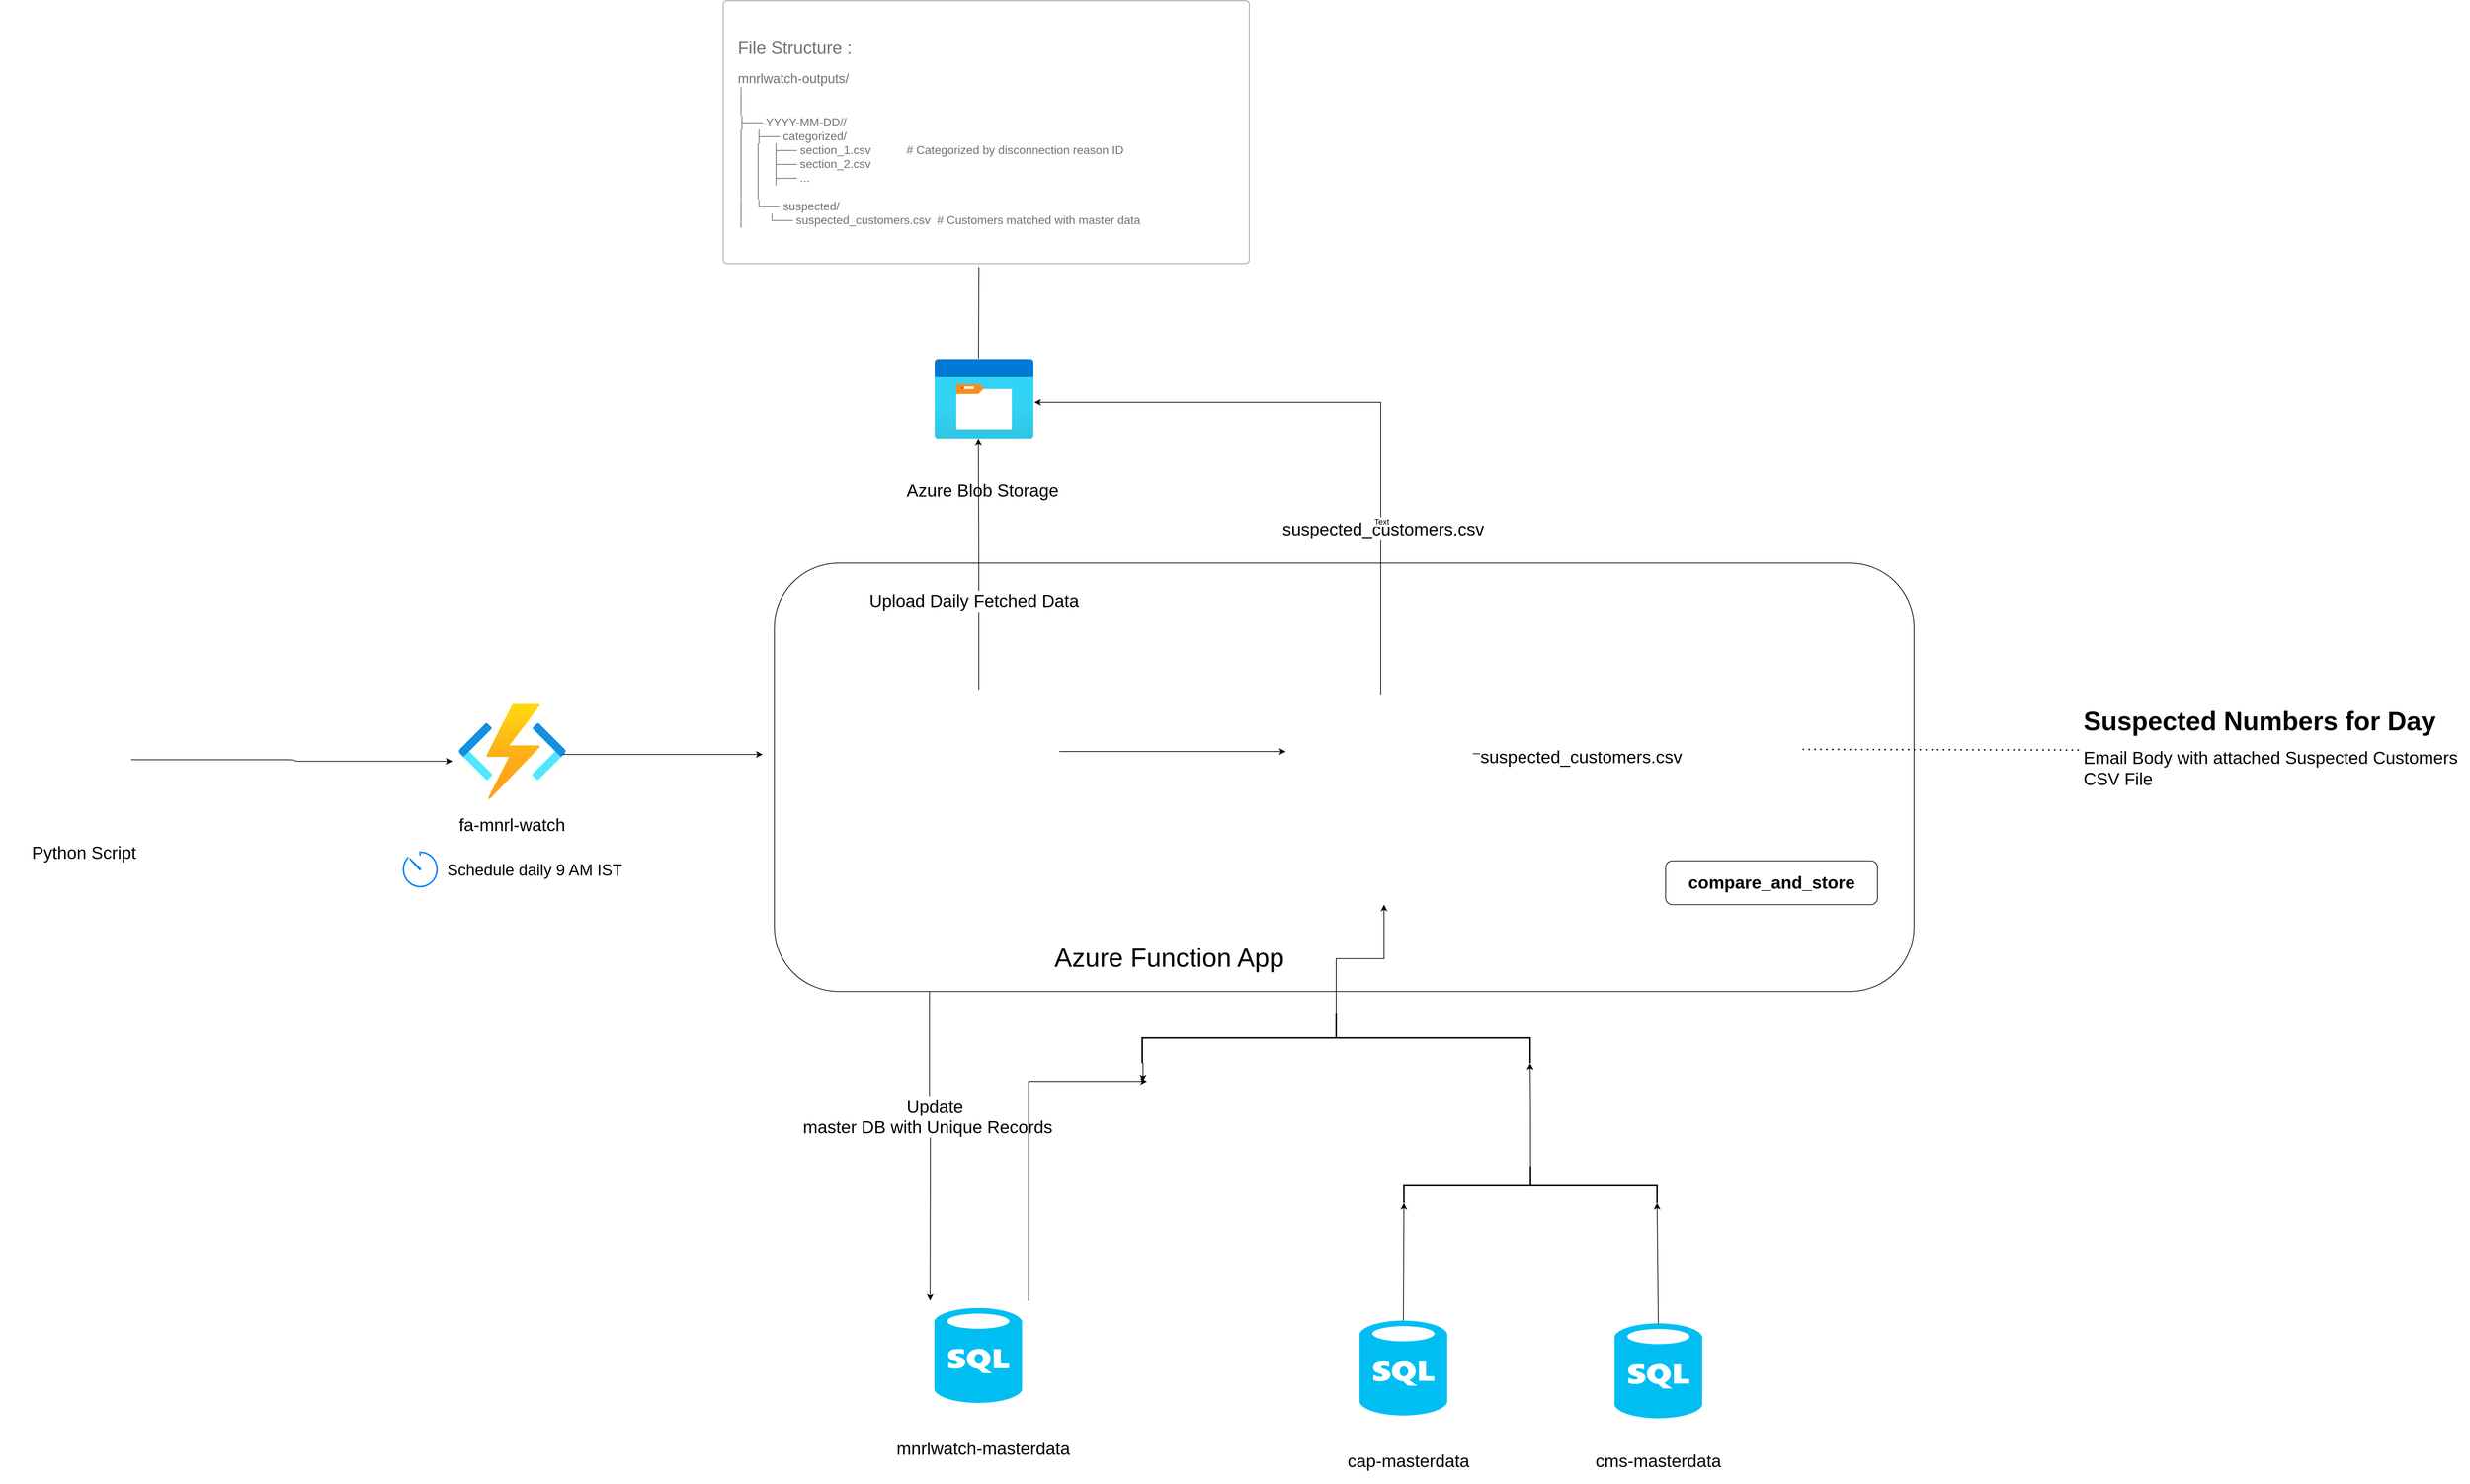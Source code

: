 <mxfile version="28.0.4">
  <diagram name="Page-1" id="LotdtbK56M1U0fD4xoZM">
    <mxGraphModel dx="3994" dy="4188" grid="1" gridSize="10" guides="1" tooltips="1" connect="1" arrows="1" fold="1" page="1" pageScale="1" pageWidth="850" pageHeight="1100" math="0" shadow="0">
      <root>
        <mxCell id="0" />
        <mxCell id="1" parent="0" />
        <mxCell id="mIL93Vf3M8vq30EBRDWd-26" value="" style="group;rounded=1;" parent="1" vertex="1" connectable="0">
          <mxGeometry x="1670" y="368.2" width="252" height="212.8" as="geometry" />
        </mxCell>
        <mxCell id="A0rfGZy11yUYFwmw5L6u-42" value="" style="strokeWidth=2;html=1;shape=mxgraph.flowchart.annotation_2;align=left;labelPosition=right;pointerEvents=1;rotation=90;rounded=1;" parent="mIL93Vf3M8vq30EBRDWd-26" vertex="1">
          <mxGeometry x="100" y="-150" width="50" height="346.5" as="geometry" />
        </mxCell>
        <mxCell id="mIL93Vf3M8vq30EBRDWd-27" value="" style="group;rounded=1;" parent="1" vertex="1" connectable="0">
          <mxGeometry x="1502" y="587.2" width="252" height="212.8" as="geometry" />
        </mxCell>
        <mxCell id="mIL93Vf3M8vq30EBRDWd-28" value="" style="verticalLabelPosition=bottom;html=1;verticalAlign=top;align=center;strokeColor=none;fillColor=#00BEF2;shape=mxgraph.azure.sql_database;rounded=1;" parent="mIL93Vf3M8vq30EBRDWd-27" vertex="1">
          <mxGeometry x="59" y="-10" width="120" height="130" as="geometry" />
        </mxCell>
        <mxCell id="mIL93Vf3M8vq30EBRDWd-29" value="&lt;span style=&quot;font-size: 24px;&quot;&gt;cap-masterdata&lt;/span&gt;" style="text;html=1;align=center;verticalAlign=middle;whiteSpace=wrap;rounded=1;" parent="mIL93Vf3M8vq30EBRDWd-27" vertex="1">
          <mxGeometry y="152.8" width="252" height="60" as="geometry" />
        </mxCell>
        <mxCell id="A0rfGZy11yUYFwmw5L6u-1" value="" style="group;rounded=1;" parent="1" vertex="1" connectable="0">
          <mxGeometry x="-300" y="-275.25" width="230" height="240.0" as="geometry" />
        </mxCell>
        <mxCell id="mIL93Vf3M8vq30EBRDWd-34" value="" style="group;rounded=1;" parent="A0rfGZy11yUYFwmw5L6u-1" vertex="1" connectable="0">
          <mxGeometry width="230" height="193.548" as="geometry" />
        </mxCell>
        <mxCell id="mIL93Vf3M8vq30EBRDWd-6" value="" style="shape=image;html=1;verticalAlign=top;verticalLabelPosition=bottom;labelBackgroundColor=#ffffff;imageAspect=0;aspect=fixed;image=https://cdn0.iconfinder.com/data/icons/long-shadow-web-icons/512/python-128.png;rounded=1;" parent="mIL93Vf3M8vq30EBRDWd-34" vertex="1">
          <mxGeometry x="50.483" y="19.998" width="129.032" height="129.032" as="geometry" />
        </mxCell>
        <mxCell id="mIL93Vf3M8vq30EBRDWd-32" value="&lt;font style=&quot;font-size: 24px;&quot;&gt;Python Script&lt;/font&gt;" style="text;html=1;align=center;verticalAlign=middle;whiteSpace=wrap;rounded=1;" parent="A0rfGZy11yUYFwmw5L6u-1" vertex="1">
          <mxGeometry y="183.548" width="230" height="56.452" as="geometry" />
        </mxCell>
        <mxCell id="A0rfGZy11yUYFwmw5L6u-4" value="" style="group;rounded=1;" parent="1" vertex="1" connectable="0">
          <mxGeometry x="898.63" y="-286.75" width="1411.37" height="406.75" as="geometry" />
        </mxCell>
        <mxCell id="mIL93Vf3M8vq30EBRDWd-19" value="" style="aspect=fixed;html=1;dashed=0;whitespace=wrap;verticalLabelPosition=bottom;verticalAlign=top;fillColor=#2875E2;strokeColor=#ffffff;points=[[0.005,0.63,0],[0.1,0.2,0],[0.9,0.2,0],[0.5,0,0],[0.995,0.63,0],[0.72,0.99,0],[0.5,1,0],[0.28,0.99,0]];shape=mxgraph.kubernetes.icon2;kubernetesLabel=1;prIcon=api;rounded=1;" parent="A0rfGZy11yUYFwmw5L6u-4" vertex="1">
          <mxGeometry x="71.93" width="138.53" height="133" as="geometry" />
        </mxCell>
        <mxCell id="mIL93Vf3M8vq30EBRDWd-20" value="&lt;font style=&quot;font-size: 24px;&quot;&gt;MNRL GOV API&lt;/font&gt;" style="text;html=1;align=center;verticalAlign=middle;whiteSpace=wrap;rounded=1;" parent="A0rfGZy11yUYFwmw5L6u-4" vertex="1">
          <mxGeometry y="46.75" width="280" height="224" as="geometry" />
        </mxCell>
        <mxCell id="65zSUhwhdI0BgLda2XyE-30" style="edgeStyle=orthogonalEdgeStyle;rounded=0;orthogonalLoop=1;jettySize=auto;html=1;exitX=0.25;exitY=1;exitDx=0;exitDy=0;" parent="A0rfGZy11yUYFwmw5L6u-4" source="65zSUhwhdI0BgLda2XyE-1" edge="1">
          <mxGeometry relative="1" as="geometry">
            <mxPoint x="74.513" y="836.75" as="targetPoint" />
          </mxGeometry>
        </mxCell>
        <mxCell id="65zSUhwhdI0BgLda2XyE-34" value="&lt;font style=&quot;font-size: 24px;&quot;&gt;&amp;nbsp;Update&lt;br style=&quot;&quot;&gt;master DB with Unique Records&amp;nbsp;&amp;nbsp;&lt;/font&gt;" style="edgeLabel;html=1;align=center;verticalAlign=middle;resizable=0;points=[];" parent="65zSUhwhdI0BgLda2XyE-30" vertex="1" connectable="0">
          <mxGeometry x="0.061" y="2" relative="1" as="geometry">
            <mxPoint as="offset" />
          </mxGeometry>
        </mxCell>
        <mxCell id="65zSUhwhdI0BgLda2XyE-1" value="&lt;font style=&quot;font-size: 24px;&quot;&gt;&lt;b&gt;fetch_and_append&lt;/b&gt;&lt;/font&gt;" style="rounded=1;whiteSpace=wrap;html=1;" parent="A0rfGZy11yUYFwmw5L6u-4" vertex="1">
          <mxGeometry x="1.2" y="240" width="290" height="60" as="geometry" />
        </mxCell>
        <mxCell id="A0rfGZy11yUYFwmw5L6u-5" value="" style="group;rounded=1;" parent="1" vertex="1" connectable="0">
          <mxGeometry x="872" y="-740" width="350" height="230.0" as="geometry" />
        </mxCell>
        <mxCell id="mIL93Vf3M8vq30EBRDWd-46" value="" style="image;aspect=fixed;html=1;points=[];align=center;fontSize=12;image=img/lib/azure2/general/Storage_Container.svg;rounded=1;" parent="A0rfGZy11yUYFwmw5L6u-5" vertex="1">
          <mxGeometry x="107.31" width="135.38" height="110" as="geometry" />
        </mxCell>
        <mxCell id="mIL93Vf3M8vq30EBRDWd-47" value="&lt;font style=&quot;font-size: 24px;&quot;&gt;Azure Blob Storage&lt;/font&gt;" style="text;html=1;align=center;verticalAlign=middle;whiteSpace=wrap;rounded=1;" parent="A0rfGZy11yUYFwmw5L6u-5" vertex="1">
          <mxGeometry x="-2" y="140.001" width="350" height="81.429" as="geometry" />
        </mxCell>
        <mxCell id="A0rfGZy11yUYFwmw5L6u-9" value="" style="group;rounded=1;" parent="1" vertex="1" connectable="0">
          <mxGeometry x="1429" y="-275.25" width="330" height="283" as="geometry" />
        </mxCell>
        <mxCell id="A0rfGZy11yUYFwmw5L6u-12" value="" style="group;rounded=1;" parent="A0rfGZy11yUYFwmw5L6u-9" vertex="1" connectable="0">
          <mxGeometry width="330" height="283" as="geometry" />
        </mxCell>
        <mxCell id="mIL93Vf3M8vq30EBRDWd-40" value="" style="rounded=1;whiteSpace=wrap;html=1;fillColor=light-dark(#FFFFFF,transparent);" parent="A0rfGZy11yUYFwmw5L6u-12" vertex="1">
          <mxGeometry x="87.421" width="155.159" height="102.0" as="geometry" />
        </mxCell>
        <mxCell id="mIL93Vf3M8vq30EBRDWd-42" value="&lt;font style=&quot;font-size: 24px;&quot;&gt;Compare&lt;/font&gt;" style="text;html=1;align=center;verticalAlign=middle;whiteSpace=wrap;rounded=1;container=0;" parent="A0rfGZy11yUYFwmw5L6u-12" vertex="1">
          <mxGeometry x="0.5" y="113.0" width="330" height="80" as="geometry" />
        </mxCell>
        <mxCell id="mIL93Vf3M8vq30EBRDWd-39" value="" style="shape=singleArrow;whiteSpace=wrap;html=1;fillColor=light-dark(#000000,#FFFFFF);rounded=1;" parent="A0rfGZy11yUYFwmw5L6u-12" vertex="1">
          <mxGeometry x="109.586" y="19.997" width="110.828" height="34" as="geometry" />
        </mxCell>
        <mxCell id="mIL93Vf3M8vq30EBRDWd-38" value="" style="shape=singleArrow;direction=west;whiteSpace=wrap;html=1;fillColor=light-dark(#000000,#FFFFFF);rounded=1;" parent="A0rfGZy11yUYFwmw5L6u-12" vertex="1">
          <mxGeometry x="109.586" y="54" width="110.828" height="34" as="geometry" />
        </mxCell>
        <mxCell id="65zSUhwhdI0BgLda2XyE-16" value="&lt;span style=&quot;font-size: 24px;&quot;&gt;&lt;b&gt;compare_and_store&lt;/b&gt;&lt;/span&gt;" style="rounded=1;whiteSpace=wrap;html=1;" parent="A0rfGZy11yUYFwmw5L6u-12" vertex="1">
          <mxGeometry x="20.5" y="223" width="290" height="60" as="geometry" />
        </mxCell>
        <mxCell id="A0rfGZy11yUYFwmw5L6u-13" value="&lt;font style=&quot;font-size: 24px;&quot;&gt;File Structure :&amp;nbsp;&lt;/font&gt;&lt;div&gt;&lt;font style=&quot;&quot;&gt;&lt;div style=&quot;&quot;&gt;&lt;br&gt;&lt;div style=&quot;&quot;&gt;&lt;font style=&quot;font-size: 18px;&quot;&gt;mnrlwatch-outputs/&lt;/font&gt;&lt;/div&gt;&lt;div style=&quot;&quot;&gt;&lt;font size=&quot;3&quot;&gt;│&lt;/font&gt;&lt;/div&gt;&lt;div style=&quot;&quot;&gt;&lt;font size=&quot;3&quot;&gt;│&lt;/font&gt;&lt;/div&gt;&lt;div style=&quot;&quot;&gt;&lt;font size=&quot;3&quot;&gt;├── YYYY-MM-DD//&lt;/font&gt;&lt;/div&gt;&lt;div style=&quot;&quot;&gt;&lt;font size=&quot;3&quot;&gt;│&amp;nbsp; &amp;nbsp;├── categorized/&lt;/font&gt;&lt;/div&gt;&lt;div style=&quot;&quot;&gt;&lt;font size=&quot;3&quot;&gt;│&amp;nbsp; &amp;nbsp;│&amp;nbsp; &amp;nbsp;├── section_1.csv&amp;nbsp; &amp;nbsp; &amp;nbsp; &amp;nbsp; &amp;nbsp; &amp;nbsp;# Categorized by disconnection reason ID&lt;/font&gt;&lt;/div&gt;&lt;div style=&quot;&quot;&gt;&lt;font size=&quot;3&quot;&gt;│&amp;nbsp; &amp;nbsp;│&amp;nbsp; &amp;nbsp;├── section_2.csv&lt;/font&gt;&lt;/div&gt;&lt;div style=&quot;&quot;&gt;&lt;font size=&quot;3&quot;&gt;│&amp;nbsp; &amp;nbsp;│&amp;nbsp; &amp;nbsp;├── ...&lt;/font&gt;&lt;/div&gt;&lt;div style=&quot;&quot;&gt;&lt;font size=&quot;3&quot;&gt;│&amp;nbsp; &amp;nbsp;│&lt;/font&gt;&lt;/div&gt;&lt;div style=&quot;&quot;&gt;&lt;font size=&quot;3&quot;&gt;│&amp;nbsp; &amp;nbsp;└── suspected/&lt;/font&gt;&lt;/div&gt;&lt;div style=&quot;&quot;&gt;&lt;font size=&quot;3&quot;&gt;│&amp;nbsp; &amp;nbsp; &amp;nbsp; &amp;nbsp;└── suspected_customers.csv&amp;nbsp; # Customers matched with master data&lt;/font&gt;&lt;/div&gt;&lt;/div&gt;&lt;/font&gt;&lt;/div&gt;" style="html=1;shadow=0;dashed=0;shape=mxgraph.bootstrap.rrect;rSize=5;strokeColor=#999999;strokeWidth=1;fillColor=#FFFFFF;fontColor=#6C767D;whiteSpace=wrap;align=left;verticalAlign=middle;spacingLeft=10;fontSize=14;spacing=10;rounded=1;" parent="1" vertex="1">
          <mxGeometry x="690" y="-1230" width="720" height="360" as="geometry" />
        </mxCell>
        <mxCell id="A0rfGZy11yUYFwmw5L6u-24" style="edgeStyle=orthogonalEdgeStyle;rounded=1;orthogonalLoop=1;jettySize=auto;html=1;exitX=1;exitY=0.5;exitDx=0;exitDy=0;entryX=-0.056;entryY=0.603;entryDx=0;entryDy=0;entryPerimeter=0;" parent="1" source="mIL93Vf3M8vq30EBRDWd-6" edge="1" target="A0rfGZy11yUYFwmw5L6u-2">
          <mxGeometry relative="1" as="geometry">
            <mxPoint x="290.48" y="-206" as="targetPoint" />
            <mxPoint x="-70.004" y="-205.736" as="sourcePoint" />
          </mxGeometry>
        </mxCell>
        <mxCell id="A0rfGZy11yUYFwmw5L6u-31" value="" style="endArrow=none;html=1;rounded=1;entryX=0.486;entryY=1.014;entryDx=0;entryDy=0;entryPerimeter=0;exitX=0.444;exitY=0;exitDx=0;exitDy=0;exitPerimeter=0;" parent="1" source="mIL93Vf3M8vq30EBRDWd-46" target="A0rfGZy11yUYFwmw5L6u-13" edge="1">
          <mxGeometry width="50" height="50" relative="1" as="geometry">
            <mxPoint x="1650" y="-770" as="sourcePoint" />
            <mxPoint x="1400" y="-740" as="targetPoint" />
          </mxGeometry>
        </mxCell>
        <mxCell id="A0rfGZy11yUYFwmw5L6u-43" style="edgeStyle=orthogonalEdgeStyle;rounded=1;orthogonalLoop=1;jettySize=auto;html=1;exitX=0;exitY=0.5;exitDx=0;exitDy=0;exitPerimeter=0;entryX=1;entryY=0;entryDx=0;entryDy=0;entryPerimeter=0;" parent="1" source="A0rfGZy11yUYFwmw5L6u-42" target="65zSUhwhdI0BgLda2XyE-24" edge="1">
          <mxGeometry relative="1" as="geometry">
            <mxPoint x="1600" y="130" as="targetPoint" />
          </mxGeometry>
        </mxCell>
        <mxCell id="A0rfGZy11yUYFwmw5L6u-51" value="" style="group;rounded=1;" parent="1" vertex="1" connectable="0">
          <mxGeometry x="1930" y="-252.25" width="390" height="379" as="geometry" />
        </mxCell>
        <mxCell id="A0rfGZy11yUYFwmw5L6u-49" value="" style="html=1;verticalLabelPosition=bottom;align=center;labelBackgroundColor=#ffffff;verticalAlign=top;strokeWidth=2;strokeColor=#0080F0;shadow=0;dashed=0;shape=mxgraph.ios7.icons.mail;rounded=1;" parent="A0rfGZy11yUYFwmw5L6u-51" vertex="1">
          <mxGeometry x="136" width="100" height="94.996" as="geometry" />
        </mxCell>
        <mxCell id="qwGAWuC8RizYIpr113MT-12" value="" style="edgeStyle=orthogonalEdgeStyle;rounded=0;orthogonalLoop=1;jettySize=auto;html=1;" edge="1" parent="A0rfGZy11yUYFwmw5L6u-51" source="A0rfGZy11yUYFwmw5L6u-50" target="A0rfGZy11yUYFwmw5L6u-49">
          <mxGeometry relative="1" as="geometry" />
        </mxCell>
        <mxCell id="A0rfGZy11yUYFwmw5L6u-50" value="&lt;font style=&quot;font-size: 24px;&quot;&gt;Email&lt;/font&gt;" style="text;html=1;align=center;verticalAlign=middle;whiteSpace=wrap;rounded=1;" parent="A0rfGZy11yUYFwmw5L6u-51" vertex="1">
          <mxGeometry x="20" y="103.308" width="350.0" height="96.692" as="geometry" />
        </mxCell>
        <mxCell id="qwGAWuC8RizYIpr113MT-21" value="" style="rounded=1;whiteSpace=wrap;html=1;fillColor=light-dark(#FFFFFF,transparent);" vertex="1" parent="A0rfGZy11yUYFwmw5L6u-51">
          <mxGeometry x="-1170" y="-207.75" width="1560" height="586.75" as="geometry" />
        </mxCell>
        <mxCell id="A0rfGZy11yUYFwmw5L6u-58" value="&lt;h2&gt;&lt;span style=&quot;font-family:&amp;quot;Arial&amp;quot;,sans-serif;mso-fareast-font-family:&amp;quot;Times New Roman&amp;quot;&quot;&gt;&lt;font style=&quot;font-size: 36px;&quot;&gt;Suspected Numbers for Day&lt;/font&gt;&lt;/span&gt;&lt;/h2&gt;&lt;p&gt;&lt;font style=&quot;font-size: 24px;&quot;&gt;Email Body with attached Suspected Customers CSV File&amp;nbsp;&lt;/font&gt;&lt;/p&gt;" style="text;html=1;whiteSpace=wrap;overflow=hidden;rounded=0;" parent="1" vertex="1">
          <mxGeometry x="2550" y="-286.75" width="530" height="165.5" as="geometry" />
        </mxCell>
        <mxCell id="A0rfGZy11yUYFwmw5L6u-59" value="" style="endArrow=none;dashed=1;html=1;dashPattern=1 3;strokeWidth=2;rounded=1;exitX=1.016;exitY=0.498;exitDx=0;exitDy=0;exitPerimeter=0;entryX=0;entryY=0.5;entryDx=0;entryDy=0;" parent="1" source="A0rfGZy11yUYFwmw5L6u-49" target="A0rfGZy11yUYFwmw5L6u-58" edge="1">
          <mxGeometry width="50" height="50" relative="1" as="geometry">
            <mxPoint x="2500" y="-10" as="sourcePoint" />
            <mxPoint x="2550" y="-60" as="targetPoint" />
          </mxGeometry>
        </mxCell>
        <mxCell id="A0rfGZy11yUYFwmw5L6u-62" value="" style="group" parent="1" vertex="1" connectable="0">
          <mxGeometry x="220" y="-292.25" width="360" height="360" as="geometry" />
        </mxCell>
        <mxCell id="A0rfGZy11yUYFwmw5L6u-3" value="" style="group;rounded=1;" parent="A0rfGZy11yUYFwmw5L6u-62" vertex="1" connectable="0">
          <mxGeometry x="10" y="25.25" width="360" height="360" as="geometry" />
        </mxCell>
        <mxCell id="mIL93Vf3M8vq30EBRDWd-17" value="&lt;font style=&quot;font-size: 24px;&quot;&gt;fa-mnrl-watch&lt;/font&gt;" style="text;html=1;align=center;verticalAlign=middle;whiteSpace=wrap;rounded=1;" parent="A0rfGZy11yUYFwmw5L6u-3" vertex="1">
          <mxGeometry y="130" width="342.38" height="72.63" as="geometry" />
        </mxCell>
        <mxCell id="A0rfGZy11yUYFwmw5L6u-2" value="" style="image;aspect=fixed;html=1;points=[];align=center;fontSize=12;image=img/lib/azure2/iot/Function_Apps.svg;rounded=1;" parent="A0rfGZy11yUYFwmw5L6u-3" vertex="1">
          <mxGeometry x="97.52" width="147.34" height="130" as="geometry" />
        </mxCell>
        <mxCell id="A0rfGZy11yUYFwmw5L6u-61" value="" style="group" parent="A0rfGZy11yUYFwmw5L6u-3" vertex="1" connectable="0">
          <mxGeometry x="20" y="202.63" width="340" height="50" as="geometry" />
        </mxCell>
        <mxCell id="A0rfGZy11yUYFwmw5L6u-54" value="&lt;font style=&quot;font-size: 22px;&quot;&gt;Schedule daily 9 AM IST&amp;nbsp;&lt;/font&gt;" style="text;html=1;align=center;verticalAlign=middle;whiteSpace=wrap;rounded=1;" parent="A0rfGZy11yUYFwmw5L6u-61" vertex="1">
          <mxGeometry x="30" y="10" width="310" height="30" as="geometry" />
        </mxCell>
        <mxCell id="A0rfGZy11yUYFwmw5L6u-60" value="" style="html=1;verticalLabelPosition=bottom;align=center;labelBackgroundColor=#ffffff;verticalAlign=top;strokeWidth=2;strokeColor=#0080F0;shadow=0;dashed=0;shape=mxgraph.ios7.icons.gauge;rounded=1;" parent="A0rfGZy11yUYFwmw5L6u-61" vertex="1">
          <mxGeometry width="50" height="50" as="geometry" />
        </mxCell>
        <mxCell id="65zSUhwhdI0BgLda2XyE-3" value="" style="group;rounded=1;" parent="1" vertex="1" connectable="0">
          <mxGeometry x="920" y="570" width="252" height="212.8" as="geometry" />
        </mxCell>
        <mxCell id="65zSUhwhdI0BgLda2XyE-4" value="" style="verticalLabelPosition=bottom;html=1;verticalAlign=top;align=center;strokeColor=none;fillColor=#00BEF2;shape=mxgraph.azure.sql_database;rounded=1;" parent="65zSUhwhdI0BgLda2XyE-3" vertex="1">
          <mxGeometry x="59" y="-10" width="120" height="130" as="geometry" />
        </mxCell>
        <mxCell id="65zSUhwhdI0BgLda2XyE-5" value="&lt;span style=&quot;font-size: 24px;&quot;&gt;mnrlwatch-masterdata&lt;/span&gt;" style="text;html=1;align=center;verticalAlign=middle;whiteSpace=wrap;rounded=1;" parent="65zSUhwhdI0BgLda2XyE-3" vertex="1">
          <mxGeometry y="152.8" width="252" height="60" as="geometry" />
        </mxCell>
        <mxCell id="65zSUhwhdI0BgLda2XyE-8" style="edgeStyle=orthogonalEdgeStyle;rounded=0;orthogonalLoop=1;jettySize=auto;html=1;exitX=0.5;exitY=0;exitDx=0;exitDy=0;exitPerimeter=0;entryX=0.443;entryY=0.994;entryDx=0;entryDy=0;entryPerimeter=0;" parent="1" source="mIL93Vf3M8vq30EBRDWd-19" edge="1" target="mIL93Vf3M8vq30EBRDWd-46">
          <mxGeometry relative="1" as="geometry">
            <mxPoint x="1304.06" y="-474.79" as="sourcePoint" />
            <mxPoint x="1040" y="-610" as="targetPoint" />
          </mxGeometry>
        </mxCell>
        <mxCell id="65zSUhwhdI0BgLda2XyE-41" value="&lt;font style=&quot;font-size: 24px;&quot;&gt;Upload Daily Fetched Data&lt;/font&gt;" style="edgeLabel;html=1;align=center;verticalAlign=middle;resizable=0;points=[];" parent="65zSUhwhdI0BgLda2XyE-8" vertex="1" connectable="0">
          <mxGeometry x="-0.283" y="7" relative="1" as="geometry">
            <mxPoint y="2" as="offset" />
          </mxGeometry>
        </mxCell>
        <mxCell id="65zSUhwhdI0BgLda2XyE-25" style="edgeStyle=orthogonalEdgeStyle;rounded=0;orthogonalLoop=1;jettySize=auto;html=1;exitX=0;exitY=0.5;exitDx=0;exitDy=0;exitPerimeter=0;entryX=0.5;entryY=1;entryDx=0;entryDy=0;" parent="1" source="65zSUhwhdI0BgLda2XyE-24" target="65zSUhwhdI0BgLda2XyE-16" edge="1">
          <mxGeometry relative="1" as="geometry" />
        </mxCell>
        <mxCell id="qwGAWuC8RizYIpr113MT-2" style="edgeStyle=orthogonalEdgeStyle;rounded=0;orthogonalLoop=1;jettySize=auto;html=1;exitX=1;exitY=1;exitDx=0;exitDy=0;exitPerimeter=0;" edge="1" parent="1" source="65zSUhwhdI0BgLda2XyE-24">
          <mxGeometry relative="1" as="geometry">
            <mxPoint x="1264.571" y="250" as="targetPoint" />
          </mxGeometry>
        </mxCell>
        <mxCell id="65zSUhwhdI0BgLda2XyE-24" value="" style="strokeWidth=2;html=1;shape=mxgraph.flowchart.annotation_2;align=left;labelPosition=right;pointerEvents=1;rotation=90;rounded=1;" parent="1" vertex="1">
          <mxGeometry x="1494.5" y="-75" width="69" height="531" as="geometry" />
        </mxCell>
        <mxCell id="mIL93Vf3M8vq30EBRDWd-23" value="" style="verticalLabelPosition=bottom;html=1;verticalAlign=top;align=center;strokeColor=none;fillColor=#00BEF2;shape=mxgraph.azure.sql_database;rounded=1;" parent="1" vertex="1">
          <mxGeometry x="1910" y="581" width="120" height="130" as="geometry" />
        </mxCell>
        <mxCell id="mIL93Vf3M8vq30EBRDWd-24" value="&lt;span style=&quot;font-size: 24px;&quot;&gt;cms-masterdata&lt;/span&gt;" style="text;html=1;align=center;verticalAlign=middle;whiteSpace=wrap;rounded=1;" parent="1" vertex="1">
          <mxGeometry x="1844" y="740" width="252" height="60" as="geometry" />
        </mxCell>
        <mxCell id="65zSUhwhdI0BgLda2XyE-32" value="" style="endArrow=classic;html=1;rounded=0;" parent="1" edge="1">
          <mxGeometry width="50" height="50" relative="1" as="geometry">
            <mxPoint x="1108" y="550" as="sourcePoint" />
            <mxPoint x="1270" y="250" as="targetPoint" />
            <Array as="points">
              <mxPoint x="1108" y="250" />
            </Array>
          </mxGeometry>
        </mxCell>
        <mxCell id="65zSUhwhdI0BgLda2XyE-35" value="" style="endArrow=classic;html=1;rounded=0;exitX=0.5;exitY=0;exitDx=0;exitDy=0;exitPerimeter=0;entryX=1;entryY=1;entryDx=0;entryDy=0;entryPerimeter=0;" parent="1" source="mIL93Vf3M8vq30EBRDWd-28" target="A0rfGZy11yUYFwmw5L6u-42" edge="1">
          <mxGeometry width="50" height="50" relative="1" as="geometry">
            <mxPoint x="1390" y="-120" as="sourcePoint" />
            <mxPoint x="1440" y="-170" as="targetPoint" />
          </mxGeometry>
        </mxCell>
        <mxCell id="65zSUhwhdI0BgLda2XyE-36" value="" style="endArrow=classic;html=1;rounded=0;entryX=1;entryY=0;entryDx=0;entryDy=0;entryPerimeter=0;exitX=0.5;exitY=0;exitDx=0;exitDy=0;exitPerimeter=0;" parent="1" target="A0rfGZy11yUYFwmw5L6u-42" edge="1" source="mIL93Vf3M8vq30EBRDWd-23">
          <mxGeometry width="50" height="50" relative="1" as="geometry">
            <mxPoint x="1942" y="600" as="sourcePoint" />
            <mxPoint x="1941" y="450" as="targetPoint" />
          </mxGeometry>
        </mxCell>
        <mxCell id="65zSUhwhdI0BgLda2XyE-37" value="" style="endArrow=classic;html=1;rounded=0;entryX=1.009;entryY=0.545;entryDx=0;entryDy=0;entryPerimeter=0;" parent="1" target="mIL93Vf3M8vq30EBRDWd-46" edge="1">
          <mxGeometry width="50" height="50" relative="1" as="geometry">
            <mxPoint x="1590" y="-280" as="sourcePoint" />
            <mxPoint x="1440" y="-460" as="targetPoint" />
            <Array as="points">
              <mxPoint x="1590" y="-680" />
            </Array>
          </mxGeometry>
        </mxCell>
        <mxCell id="65zSUhwhdI0BgLda2XyE-38" value="&lt;span style=&quot;color: rgba(0, 0, 0, 0); font-family: monospace; font-size: 0px; text-align: start; background-color: rgb(27, 29, 30);&quot;&gt;%3CmxGraphModel%3E%3Croot%3E%3CmxCell%20id%3D%220%22%2F%3E%3CmxCell%20id%3D%221%22%20parent%3D%220%22%2F%3E%3CmxCell%20id%3D%222%22%20value%3D%22%26lt%3Bspan%20style%3D%26quot%3Bfont-size%3A%2018px%3B%26quot%3B%26gt%3Bsuspected_customers.csv%26lt%3B%2Fspan%26gt%3B%22%20style%3D%22edgeLabel%3Bhtml%3D1%3Balign%3Dcenter%3BverticalAlign%3Dmiddle%3Bresizable%3D0%3Bpoints%3D%5B%5D%3Brounded%3D1%3B%22%20vertex%3D%221%22%20connectable%3D%220%22%20parent%3D%221%22%3E%3CmxGeometry%20x%3D%222135.0%22%20y%3D%22-455.286%22%20as%3D%22geometry%22%2F%3E%3C%2FmxCell%3E%3C%2Froot%3E%3C%2FmxGraphModel%3ESus&lt;/span&gt;" style="edgeLabel;html=1;align=center;verticalAlign=middle;resizable=0;points=[];" parent="65zSUhwhdI0BgLda2XyE-37" vertex="1" connectable="0">
          <mxGeometry x="-0.517" y="3" relative="1" as="geometry">
            <mxPoint as="offset" />
          </mxGeometry>
        </mxCell>
        <mxCell id="65zSUhwhdI0BgLda2XyE-39" value="&lt;span style=&quot;color: rgba(0, 0, 0, 0); font-family: monospace; font-size: 0px; text-align: start; background-color: rgb(27, 29, 30);&quot;&gt;%3CmxGraphModel%3E%3Croot%3E%3CmxCell%20id%3D%220%22%2F%3E%3CmxCell%20id%3D%221%22%20parent%3D%220%22%2F%3E%3CmxCell%20id%3D%222%22%20value%3D%22%26lt%3Bspan%20style%3D%26quot%3Bfont-size%3A%2018px%3B%26quot%3B%26gt%3Bsuspected_customers.csv%26lt%3B%2Fspan%26gt%3B%22%20style%3D%22edgeLabel%3Bhtml%3D1%3Balign%3Dcenter%3BverticalAlign%3Dmiddle%3Bresizable%3D0%3Bpoints%3D%5B%5D%3Brounded%3D1%3B%22%20vertex%3D%221%22%20connectable%3D%220%22%20parent%3D%221%22%3E%3CmxGeometry%20x%3D%222135.0%22%20y%3D%22-455.286%22%20as%3D%22geometry%22%2F%3E%3C%2FmxCell%3E%3C%2Froot%3E%3C%2FmxGraphModel%3E&lt;/span&gt;&lt;span style=&quot;color: rgba(0, 0, 0, 0); font-family: monospace; font-size: 0px; text-align: start; background-color: rgb(27, 29, 30);&quot;&gt;%3CmxGraphModel%3E%3Croot%3E%3CmxCell%20id%3D%220%22%2F%3E%3CmxCell%20id%3D%221%22%20parent%3D%220%22%2F%3E%3CmxCell%20id%3D%222%22%20value%3D%22%26lt%3Bspan%20style%3D%26quot%3Bfont-size%3A%2018px%3B%26quot%3B%26gt%3Bsuspected_customers.csv%26lt%3B%2Fspan%26gt%3B%22%20style%3D%22edgeLabel%3Bhtml%3D1%3Balign%3Dcenter%3BverticalAlign%3Dmiddle%3Bresizable%3D0%3Bpoints%3D%5B%5D%3Brounded%3D1%3B%22%20vertex%3D%221%22%20connectable%3D%220%22%20parent%3D%221%22%3E%3CmxGeometry%20x%3D%222135.0%22%20y%3D%22-455.286%22%20as%3D%22geometry%22%2F%3E%3C%2FmxCell%3E%3C%2Froot%3E%3C%2FmxGraphModel%3E&lt;/span&gt;&lt;span style=&quot;color: rgba(0, 0, 0, 0); font-family: monospace; font-size: 0px; text-align: start; background-color: rgb(27, 29, 30);&quot;&gt;%3CmxGraphModel%3E%3Croot%3E%3CmxCell%20id%3D%220%22%2F%3E%3CmxCell%20id%3D%221%22%20parent%3D%220%22%2F%3E%3CmxCell%20id%3D%222%22%20value%3D%22%26lt%3Bspan%20style%3D%26quot%3Bfont-size%3A%2018px%3B%26quot%3B%26gt%3Bsuspected_customers.csv%26lt%3B%2Fspan%26gt%3B%22%20style%3D%22edgeLabel%3Bhtml%3D1%3Balign%3Dcenter%3BverticalAlign%3Dmiddle%3Bresizable%3D0%3Bpoints%3D%5B%5D%3Brounded%3D1%3B%22%20vertex%3D%221%22%20connectable%3D%220%22%20parent%3D%221%22%3E%3CmxGeometry%20x%3D%222135.0%22%20y%3D%22-455.286%22%20as%3D%22geometry%22%2F%3E%3C%2FmxCell%3E%3C%2Froot%3E%3C%2FmxGraphModel%3E&lt;/span&gt;&lt;span style=&quot;color: rgba(0, 0, 0, 0); font-family: monospace; font-size: 0px; text-align: start; background-color: rgb(27, 29, 30);&quot;&gt;%3CmxGraphModel%3E%3Croot%3E%3CmxCell%20id%3D%220%22%2F%3E%3CmxCell%20id%3D%221%22%20parent%3D%220%22%2F%3E%3CmxCell%20id%3D%222%22%20value%3D%22%26lt%3Bspan%20style%3D%26quot%3Bfont-size%3A%2018px%3B%26quot%3B%26gt%3Bsuspected_customers.csv%26lt%3B%2Fspan%26gt%3B%22%20style%3D%22edgeLabel%3Bhtml%3D1%3Balign%3Dcenter%3BverticalAlign%3Dmiddle%3Bresizable%3D0%3Bpoints%3D%5B%5D%3Brounded%3D1%3B%22%20vertex%3D%221%22%20connectable%3D%220%22%20parent%3D%221%22%3E%3CmxGeometry%20x%3D%222135.0%22%20y%3D%22-455.286%22%20as%3D%22geometry%22%2F%3E%3C%2FmxCell%3E%3C%2Froot%3E%3C%2FmxGraphModel%3E&lt;/span&gt;&lt;span style=&quot;color: rgba(0, 0, 0, 0); font-family: monospace; font-size: 0px; text-align: start; background-color: rgb(27, 29, 30);&quot;&gt;%3CmxGraphModel%3E%3Croot%3E%3CmxCell%20id%3D%220%22%2F%3E%3CmxCell%20id%3D%221%22%20parent%3D%220%22%2F%3E%3CmxCell%20id%3D%222%22%20value%3D%22%26lt%3Bspan%20style%3D%26quot%3Bfont-size%3A%2018px%3B%26quot%3B%26gt%3Bsuspected_customers.csv%26lt%3B%2Fspan%26gt%3B%22%20style%3D%22edgeLabel%3Bhtml%3D1%3Balign%3Dcenter%3BverticalAlign%3Dmiddle%3Bresizable%3D0%3Bpoints%3D%5B%5D%3Brounded%3D1%3B%22%20vertex%3D%221%22%20connectable%3D%220%22%20parent%3D%221%22%3E%3CmxGeometry%20x%3D%222135.0%22%20y%3D%22-455.286%22%20as%3D%22geometry%22%2F%3E%3C%2FmxCell%3E%3C%2Froot%3E%3C%2FmxGraphModel%3E&lt;/span&gt;&lt;span style=&quot;color: rgba(0, 0, 0, 0); font-family: monospace; font-size: 0px; text-align: start; background-color: rgb(27, 29, 30);&quot;&gt;%3CmxGraphModel%3E%3Croot%3E%3CmxCell%20id%3D%220%22%2F%3E%3CmxCell%20id%3D%221%22%20parent%3D%220%22%2F%3E%3CmxCell%20id%3D%222%22%20value%3D%22%26lt%3Bspan%20style%3D%26quot%3Bfont-size%3A%2018px%3B%26quot%3B%26gt%3Bsuspected_customers.csv%26lt%3B%2Fspan%26gt%3B%22%20style%3D%22edgeLabel%3Bhtml%3D1%3Balign%3Dcenter%3BverticalAlign%3Dmiddle%3Bresizable%3D0%3Bpoints%3D%5B%5D%3Brounded%3D1%3B%22%20vertex%3D%221%22%20connectable%3D%220%22%20parent%3D%221%22%3E%3CmxGeometry%20x%3D%222135.0%22%20y%3D%22-455.286%22%20as%3D%22geometry%22%2F%3E%3C%2FmxCell%3E%3C%2Froot%3E%3C%2FmxGraphModel%3E&lt;/span&gt;&lt;span style=&quot;color: rgba(0, 0, 0, 0); font-family: monospace; font-size: 0px; text-align: start; background-color: rgb(27, 29, 30);&quot;&gt;%3CmxGraphModel%3E%3Croot%3E%3CmxCell%20id%3D%220%22%2F%3E%3CmxCell%20id%3D%221%22%20parent%3D%220%22%2F%3E%3CmxCell%20id%3D%222%22%20value%3D%22%26lt%3Bspan%20style%3D%26quot%3Bfont-size%3A%2018px%3B%26quot%3B%26gt%3Bsuspected_customers.csv%26lt%3B%2Fspan%26gt%3B%22%20style%3D%22edgeLabel%3Bhtml%3D1%3Balign%3Dcenter%3BverticalAlign%3Dmiddle%3Bresizable%3D0%3Bpoints%3D%5B%5D%3Brounded%3D1%3B%22%20vertex%3D%221%22%20connectable%3D%220%22%20parent%3D%221%22%3E%3CmxGeometry%20x%3D%222135.0%22%20y%3D%22-455.286%22%20as%3D%22geometry%22%2F%3E%3C%2FmxCell%3E%3C%2Froot%3E%3C%2FmxGraphModel%3E&lt;/span&gt;&lt;span style=&quot;color: rgba(0, 0, 0, 0); font-family: monospace; font-size: 0px; text-align: start; background-color: rgb(27, 29, 30);&quot;&gt;%3CmxGraphModel%3E%3Croot%3E%3CmxCell%20id%3D%220%22%2F%3E%3CmxCell%20id%3D%221%22%20parent%3D%220%22%2F%3E%3CmxCell%20id%3D%222%22%20value%3D%22%26lt%3Bspan%20style%3D%26quot%3Bfont-size%3A%2018px%3B%26quot%3B%26gt%3Bsuspected_customers.csv%26lt%3B%2Fspan%26gt%3B%22%20style%3D%22edgeLabel%3Bhtml%3D1%3Balign%3Dcenter%3BverticalAlign%3Dmiddle%3Bresizable%3D0%3Bpoints%3D%5B%5D%3Brounded%3D1%3B%22%20vertex%3D%221%22%20connectable%3D%220%22%20parent%3D%221%22%3E%3CmxGeometry%20x%3D%222135.0%22%20y%3D%22-455.286%22%20as%3D%22geometry%22%2F%3E%3C%2FmxCell%3E%3C%2Froot%3E%3C%2FmxGraphModel%3E&lt;/span&gt;&lt;span style=&quot;color: rgba(0, 0, 0, 0); font-family: monospace; font-size: 0px; text-align: start; background-color: rgb(27, 29, 30);&quot;&gt;%3CmxGraphModel%3E%3Croot%3E%3CmxCell%20id%3D%220%22%2F%3E%3CmxCell%20id%3D%221%22%20parent%3D%220%22%2F%3E%3CmxCell%20id%3D%222%22%20value%3D%22%26lt%3Bspan%20style%3D%26quot%3Bfont-size%3A%2018px%3B%26quot%3B%26gt%3Bsuspected_customers.csv%26lt%3B%2Fspan%26gt%3B%22%20style%3D%22edgeLabel%3Bhtml%3D1%3Balign%3Dcenter%3BverticalAlign%3Dmiddle%3Bresizable%3D0%3Bpoints%3D%5B%5D%3Brounded%3D1%3B%22%20vertex%3D%221%22%20connectable%3D%220%22%20parent%3D%221%22%3E%3CmxGeometry%20x%3D%222135.0%22%20y%3D%22-455.286%22%20as%3D%22geometry%22%2F%3E%3C%2FmxCell%3E%3C%2Froot%3E%3C%2FmxGraphModel%3E&lt;/span&gt;&lt;span style=&quot;color: rgba(0, 0, 0, 0); font-family: monospace; font-size: 0px; text-align: start; background-color: rgb(27, 29, 30);&quot;&gt;%3CmxGraphModel%3E%3Croot%3E%3CmxCell%20id%3D%220%22%2F%3E%3CmxCell%20id%3D%221%22%20parent%3D%220%22%2F%3E%3CmxCell%20id%3D%222%22%20value%3D%22%26lt%3Bspan%20style%3D%26quot%3Bfont-size%3A%2018px%3B%26quot%3B%26gt%3Bsuspected_customers.csv%26lt%3B%2Fspan%26gt%3B%22%20style%3D%22edgeLabel%3Bhtml%3D1%3Balign%3Dcenter%3BverticalAlign%3Dmiddle%3Bresizable%3D0%3Bpoints%3D%5B%5D%3Brounded%3D1%3B%22%20vertex%3D%221%22%20connectable%3D%220%22%20parent%3D%221%22%3E%3CmxGeometry%20x%3D%222135.0%22%20y%3D%22-455.286%22%20as%3D%22geometry%22%2F%3E%3C%2FmxCell%3E%3C%2Froot%3E%3C%2FmxGraphModel%3E&lt;/span&gt;&lt;span style=&quot;color: rgba(0, 0, 0, 0); font-family: monospace; font-size: 0px; text-align: start; background-color: rgb(27, 29, 30);&quot;&gt;%3CmxGraphModel%3E%3Croot%3E%3CmxCell%20id%3D%220%22%2F%3E%3CmxCell%20id%3D%221%22%20parent%3D%220%22%2F%3E%3CmxCell%20id%3D%222%22%20value%3D%22%26lt%3Bspan%20style%3D%26quot%3Bfont-size%3A%2018px%3B%26quot%3B%26gt%3Bsuspected_customers.csv%26lt%3B%2Fspan%26gt%3B%22%20style%3D%22edgeLabel%3Bhtml%3D1%3Balign%3Dcenter%3BverticalAlign%3Dmiddle%3Bresizable%3D0%3Bpoints%3D%5B%5D%3Brounded%3D1%3B%22%20vertex%3D%221%22%20connectable%3D%220%22%20parent%3D%221%22%3E%3CmxGeometry%20x%3D%222135.0%22%20y%3D%22-455.286%22%20as%3D%22geometry%22%2F%3E%3C%2FmxCell%3E%3C%2Froot%3E%3C%2FmxGraphModel%3E&lt;/span&gt;&lt;span style=&quot;color: rgba(0, 0, 0, 0); font-family: monospace; font-size: 0px; text-align: start; background-color: rgb(27, 29, 30);&quot;&gt;%3CmxGraphModel%3E%3Croot%3E%3CmxCell%20id%3D%220%22%2F%3E%3CmxCell%20id%3D%221%22%20parent%3D%220%22%2F%3E%3CmxCell%20id%3D%222%22%20value%3D%22%26lt%3Bspan%20style%3D%26quot%3Bfont-size%3A%2018px%3B%26quot%3B%26gt%3Bsuspected_customers.csv%26lt%3B%2Fspan%26gt%3B%22%20style%3D%22edgeLabel%3Bhtml%3D1%3Balign%3Dcenter%3BverticalAlign%3Dmiddle%3Bresizable%3D0%3Bpoints%3D%5B%5D%3Brounded%3D1%3B%22%20vertex%3D%221%22%20connectable%3D%220%22%20parent%3D%221%22%3E%3CmxGeometry%20x%3D%222135.0%22%20y%3D%22-455.286%22%20as%3D%22geometry%22%2F%3E%3C%2FmxCell%3E%3C%2Froot%3E%3C%2FmxGraphModel%3E&lt;/span&gt;&lt;span style=&quot;color: rgba(0, 0, 0, 0); font-family: monospace; font-size: 0px; text-align: start; background-color: rgb(27, 29, 30);&quot;&gt;%3CmxGraphModel%3E%3Croot%3E%3CmxCell%20id%3D%220%22%2F%3E%3CmxCell%20id%3D%221%22%20parent%3D%220%22%2F%3E%3CmxCell%20id%3D%222%22%20value%3D%22%26lt%3Bspan%20style%3D%26quot%3Bfont-size%3A%2018px%3B%26quot%3B%26gt%3Bsuspected_customers.csv%26lt%3B%2Fspan%26gt%3B%22%20style%3D%22edgeLabel%3Bhtml%3D1%3Balign%3Dcenter%3BverticalAlign%3Dmiddle%3Bresizable%3D0%3Bpoints%3D%5B%5D%3Brounded%3D1%3B%22%20vertex%3D%221%22%20connectable%3D%220%22%20parent%3D%221%22%3E%3CmxGeometry%20x%3D%222135.0%22%20y%3D%22-455.286%22%20as%3D%22geometry%22%2F%3E%3C%2FmxCell%3E%3C%2Froot%3E%3C%2FmxGraphModel%3E&lt;/span&gt;" style="edgeLabel;html=1;align=center;verticalAlign=middle;resizable=0;points=[];" parent="65zSUhwhdI0BgLda2XyE-37" vertex="1" connectable="0">
          <mxGeometry x="-0.517" relative="1" as="geometry">
            <mxPoint as="offset" />
          </mxGeometry>
        </mxCell>
        <mxCell id="65zSUhwhdI0BgLda2XyE-40" value="&lt;font style=&quot;font-size: 24px;&quot;&gt;suspected_customers.csv&lt;/font&gt;" style="edgeLabel;html=1;align=center;verticalAlign=middle;resizable=0;points=[];" parent="65zSUhwhdI0BgLda2XyE-37" vertex="1" connectable="0">
          <mxGeometry x="-0.482" y="-3" relative="1" as="geometry">
            <mxPoint as="offset" />
          </mxGeometry>
        </mxCell>
        <mxCell id="qwGAWuC8RizYIpr113MT-27" value="Text" style="edgeLabel;html=1;align=center;verticalAlign=middle;resizable=0;points=[];" vertex="1" connectable="0" parent="65zSUhwhdI0BgLda2XyE-37">
          <mxGeometry x="-0.454" y="-1" relative="1" as="geometry">
            <mxPoint y="1" as="offset" />
          </mxGeometry>
        </mxCell>
        <mxCell id="65zSUhwhdI0BgLda2XyE-42" value="&lt;span style=&quot;font-size: 24px;&quot;&gt;&lt;b&gt;compare_and_store&lt;/b&gt;&lt;/span&gt;" style="rounded=1;whiteSpace=wrap;html=1;" parent="1" vertex="1">
          <mxGeometry x="1980" y="-52.25" width="290" height="60" as="geometry" />
        </mxCell>
        <mxCell id="qwGAWuC8RizYIpr113MT-6" value="" style="endArrow=classic;html=1;rounded=0;exitX=0.965;exitY=0.531;exitDx=0;exitDy=0;exitPerimeter=0;" edge="1" parent="1" source="A0rfGZy11yUYFwmw5L6u-2">
          <mxGeometry width="50" height="50" relative="1" as="geometry">
            <mxPoint x="600" y="-198" as="sourcePoint" />
            <mxPoint x="744" y="-198" as="targetPoint" />
          </mxGeometry>
        </mxCell>
        <mxCell id="A0rfGZy11yUYFwmw5L6u-66" value="&lt;font style=&quot;font-size: 36px;&quot;&gt;Azure Function App&lt;/font&gt;" style="text;html=1;align=center;verticalAlign=middle;resizable=0;points=[];autosize=1;strokeColor=none;fillColor=none;" parent="1" vertex="1">
          <mxGeometry x="1130" y="50" width="340" height="60" as="geometry" />
        </mxCell>
        <mxCell id="qwGAWuC8RizYIpr113MT-7" value="" style="endArrow=classic;html=1;rounded=0;" edge="1" parent="1">
          <mxGeometry width="50" height="50" relative="1" as="geometry">
            <mxPoint x="1150" y="-202" as="sourcePoint" />
            <mxPoint x="1460" y="-202" as="targetPoint" />
          </mxGeometry>
        </mxCell>
        <mxCell id="qwGAWuC8RizYIpr113MT-8" value="" style="endArrow=classic;html=1;rounded=0;entryX=0.199;entryY=-0.108;entryDx=0;entryDy=0;entryPerimeter=0;" edge="1" parent="1">
          <mxGeometry width="50" height="50" relative="1" as="geometry">
            <mxPoint x="1716" y="-199" as="sourcePoint" />
            <mxPoint x="2000.65" y="-196.135" as="targetPoint" />
          </mxGeometry>
        </mxCell>
        <mxCell id="qwGAWuC8RizYIpr113MT-26" value="&lt;font style=&quot;font-size: 24px;&quot;&gt;suspected_customers.csv&lt;/font&gt;" style="edgeLabel;html=1;align=center;verticalAlign=middle;resizable=0;points=[];" vertex="1" connectable="0" parent="qwGAWuC8RizYIpr113MT-8">
          <mxGeometry x="0.04" y="-3" relative="1" as="geometry">
            <mxPoint as="offset" />
          </mxGeometry>
        </mxCell>
      </root>
    </mxGraphModel>
  </diagram>
</mxfile>
